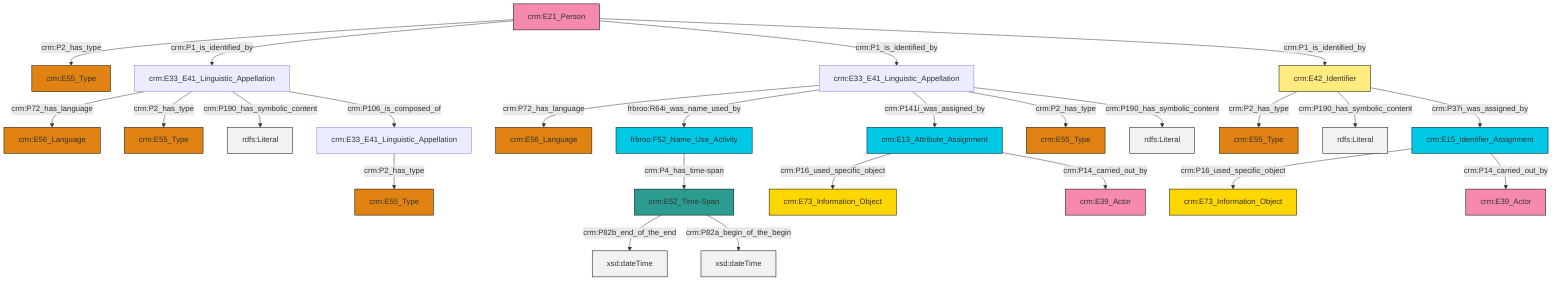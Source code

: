 graph TD
classDef Literal fill:#f2f2f2,stroke:#000000;
classDef CRM_Entity fill:#FFFFFF,stroke:#000000;
classDef Temporal_Entity fill:#00C9E6, stroke:#000000;
classDef Type fill:#E18312, stroke:#000000;
classDef Time-Span fill:#2C9C91, stroke:#000000;
classDef Appellation fill:#FFEB7F, stroke:#000000;
classDef Place fill:#008836, stroke:#000000;
classDef Persistent_Item fill:#B266B2, stroke:#000000;
classDef Conceptual_Object fill:#FFD700, stroke:#000000;
classDef Physical_Thing fill:#D2B48C, stroke:#000000;
classDef Actor fill:#f58aad, stroke:#000000;
classDef PC_Classes fill:#4ce600, stroke:#000000;
classDef Multi fill:#cccccc,stroke:#000000;

2["crm:E15_Identifier_Assignment"]:::Temporal_Entity -->|crm:P16_used_specific_object| 3["crm:E73_Information_Object"]:::Conceptual_Object
6["crm:E33_E41_Linguistic_Appellation"]:::Default -->|crm:P72_has_language| 7["crm:E56_Language"]:::Type
6["crm:E33_E41_Linguistic_Appellation"]:::Default -->|frbroo:R64i_was_name_used_by| 8["frbroo:F52_Name_Use_Activity"]:::Temporal_Entity
13["crm:E52_Time-Span"]:::Time-Span -->|crm:P82b_end_of_the_end| 14[xsd:dateTime]:::Literal
0["crm:E21_Person"]:::Actor -->|crm:P2_has_type| 16["crm:E55_Type"]:::Type
6["crm:E33_E41_Linguistic_Appellation"]:::Default -->|crm:P141i_was_assigned_by| 17["crm:E13_Attribute_Assignment"]:::Temporal_Entity
17["crm:E13_Attribute_Assignment"]:::Temporal_Entity -->|crm:P16_used_specific_object| 18["crm:E73_Information_Object"]:::Conceptual_Object
6["crm:E33_E41_Linguistic_Appellation"]:::Default -->|crm:P2_has_type| 19["crm:E55_Type"]:::Type
20["crm:E33_E41_Linguistic_Appellation"]:::Default -->|crm:P72_has_language| 9["crm:E56_Language"]:::Type
21["crm:E42_Identifier"]:::Appellation -->|crm:P2_has_type| 22["crm:E55_Type"]:::Type
0["crm:E21_Person"]:::Actor -->|crm:P1_is_identified_by| 20["crm:E33_E41_Linguistic_Appellation"]:::Default
20["crm:E33_E41_Linguistic_Appellation"]:::Default -->|crm:P2_has_type| 24["crm:E55_Type"]:::Type
0["crm:E21_Person"]:::Actor -->|crm:P1_is_identified_by| 6["crm:E33_E41_Linguistic_Appellation"]:::Default
21["crm:E42_Identifier"]:::Appellation -->|crm:P190_has_symbolic_content| 26[rdfs:Literal]:::Literal
21["crm:E42_Identifier"]:::Appellation -->|crm:P37i_was_assigned_by| 2["crm:E15_Identifier_Assignment"]:::Temporal_Entity
4["crm:E33_E41_Linguistic_Appellation"]:::Default -->|crm:P2_has_type| 11["crm:E55_Type"]:::Type
2["crm:E15_Identifier_Assignment"]:::Temporal_Entity -->|crm:P14_carried_out_by| 27["crm:E39_Actor"]:::Actor
8["frbroo:F52_Name_Use_Activity"]:::Temporal_Entity -->|crm:P4_has_time-span| 13["crm:E52_Time-Span"]:::Time-Span
13["crm:E52_Time-Span"]:::Time-Span -->|crm:P82a_begin_of_the_begin| 36[xsd:dateTime]:::Literal
20["crm:E33_E41_Linguistic_Appellation"]:::Default -->|crm:P190_has_symbolic_content| 38[rdfs:Literal]:::Literal
0["crm:E21_Person"]:::Actor -->|crm:P1_is_identified_by| 21["crm:E42_Identifier"]:::Appellation
6["crm:E33_E41_Linguistic_Appellation"]:::Default -->|crm:P190_has_symbolic_content| 40[rdfs:Literal]:::Literal
17["crm:E13_Attribute_Assignment"]:::Temporal_Entity -->|crm:P14_carried_out_by| 32["crm:E39_Actor"]:::Actor
20["crm:E33_E41_Linguistic_Appellation"]:::Default -->|crm:P106_is_composed_of| 4["crm:E33_E41_Linguistic_Appellation"]:::Default